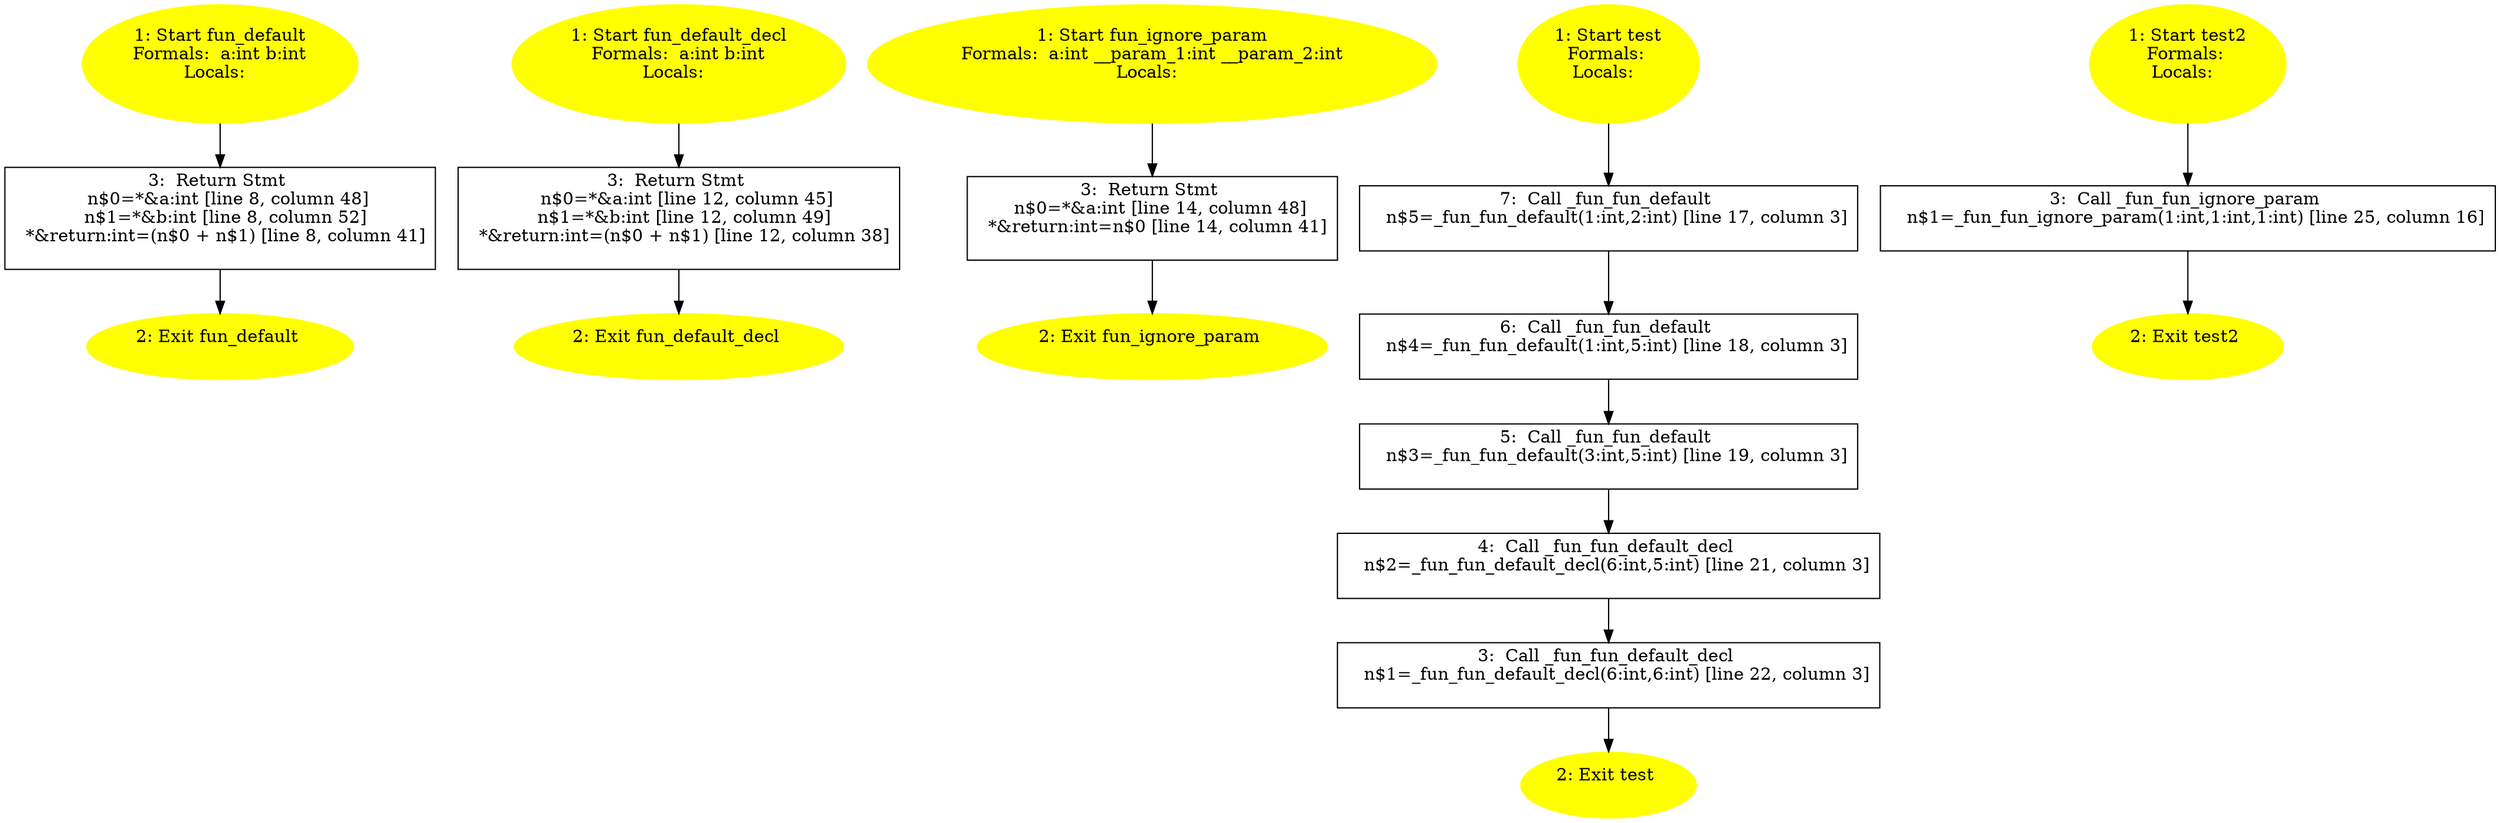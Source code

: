 /* @generated */
digraph cfg {
"fun_default#3756902107033500271.2ec7d2bd4212c5f505ea908a5f86109a_1" [label="1: Start fun_default\nFormals:  a:int b:int\nLocals:  \n  " color=yellow style=filled]
	

	 "fun_default#3756902107033500271.2ec7d2bd4212c5f505ea908a5f86109a_1" -> "fun_default#3756902107033500271.2ec7d2bd4212c5f505ea908a5f86109a_3" ;
"fun_default#3756902107033500271.2ec7d2bd4212c5f505ea908a5f86109a_2" [label="2: Exit fun_default \n  " color=yellow style=filled]
	

"fun_default#3756902107033500271.2ec7d2bd4212c5f505ea908a5f86109a_3" [label="3:  Return Stmt \n   n$0=*&a:int [line 8, column 48]\n  n$1=*&b:int [line 8, column 52]\n  *&return:int=(n$0 + n$1) [line 8, column 41]\n " shape="box"]
	

	 "fun_default#3756902107033500271.2ec7d2bd4212c5f505ea908a5f86109a_3" -> "fun_default#3756902107033500271.2ec7d2bd4212c5f505ea908a5f86109a_2" ;
"fun_default_decl#2242811051034255145.cfa4c1bed9f6b81332cbfea2722a24d0_1" [label="1: Start fun_default_decl\nFormals:  a:int b:int\nLocals:  \n  " color=yellow style=filled]
	

	 "fun_default_decl#2242811051034255145.cfa4c1bed9f6b81332cbfea2722a24d0_1" -> "fun_default_decl#2242811051034255145.cfa4c1bed9f6b81332cbfea2722a24d0_3" ;
"fun_default_decl#2242811051034255145.cfa4c1bed9f6b81332cbfea2722a24d0_2" [label="2: Exit fun_default_decl \n  " color=yellow style=filled]
	

"fun_default_decl#2242811051034255145.cfa4c1bed9f6b81332cbfea2722a24d0_3" [label="3:  Return Stmt \n   n$0=*&a:int [line 12, column 45]\n  n$1=*&b:int [line 12, column 49]\n  *&return:int=(n$0 + n$1) [line 12, column 38]\n " shape="box"]
	

	 "fun_default_decl#2242811051034255145.cfa4c1bed9f6b81332cbfea2722a24d0_3" -> "fun_default_decl#2242811051034255145.cfa4c1bed9f6b81332cbfea2722a24d0_2" ;
"fun_ignore_param#16945920541083530946.f4a6287781e779dff615587871d0273e_1" [label="1: Start fun_ignore_param\nFormals:  a:int __param_1:int __param_2:int\nLocals:  \n  " color=yellow style=filled]
	

	 "fun_ignore_param#16945920541083530946.f4a6287781e779dff615587871d0273e_1" -> "fun_ignore_param#16945920541083530946.f4a6287781e779dff615587871d0273e_3" ;
"fun_ignore_param#16945920541083530946.f4a6287781e779dff615587871d0273e_2" [label="2: Exit fun_ignore_param \n  " color=yellow style=filled]
	

"fun_ignore_param#16945920541083530946.f4a6287781e779dff615587871d0273e_3" [label="3:  Return Stmt \n   n$0=*&a:int [line 14, column 48]\n  *&return:int=n$0 [line 14, column 41]\n " shape="box"]
	

	 "fun_ignore_param#16945920541083530946.f4a6287781e779dff615587871d0273e_3" -> "fun_ignore_param#16945920541083530946.f4a6287781e779dff615587871d0273e_2" ;
"test#18241244337164948030.afc14f193ad97442f67ac7183be789bc_1" [label="1: Start test\nFormals: \nLocals:  \n  " color=yellow style=filled]
	

	 "test#18241244337164948030.afc14f193ad97442f67ac7183be789bc_1" -> "test#18241244337164948030.afc14f193ad97442f67ac7183be789bc_7" ;
"test#18241244337164948030.afc14f193ad97442f67ac7183be789bc_2" [label="2: Exit test \n  " color=yellow style=filled]
	

"test#18241244337164948030.afc14f193ad97442f67ac7183be789bc_3" [label="3:  Call _fun_fun_default_decl \n   n$1=_fun_fun_default_decl(6:int,6:int) [line 22, column 3]\n " shape="box"]
	

	 "test#18241244337164948030.afc14f193ad97442f67ac7183be789bc_3" -> "test#18241244337164948030.afc14f193ad97442f67ac7183be789bc_2" ;
"test#18241244337164948030.afc14f193ad97442f67ac7183be789bc_4" [label="4:  Call _fun_fun_default_decl \n   n$2=_fun_fun_default_decl(6:int,5:int) [line 21, column 3]\n " shape="box"]
	

	 "test#18241244337164948030.afc14f193ad97442f67ac7183be789bc_4" -> "test#18241244337164948030.afc14f193ad97442f67ac7183be789bc_3" ;
"test#18241244337164948030.afc14f193ad97442f67ac7183be789bc_5" [label="5:  Call _fun_fun_default \n   n$3=_fun_fun_default(3:int,5:int) [line 19, column 3]\n " shape="box"]
	

	 "test#18241244337164948030.afc14f193ad97442f67ac7183be789bc_5" -> "test#18241244337164948030.afc14f193ad97442f67ac7183be789bc_4" ;
"test#18241244337164948030.afc14f193ad97442f67ac7183be789bc_6" [label="6:  Call _fun_fun_default \n   n$4=_fun_fun_default(1:int,5:int) [line 18, column 3]\n " shape="box"]
	

	 "test#18241244337164948030.afc14f193ad97442f67ac7183be789bc_6" -> "test#18241244337164948030.afc14f193ad97442f67ac7183be789bc_5" ;
"test#18241244337164948030.afc14f193ad97442f67ac7183be789bc_7" [label="7:  Call _fun_fun_default \n   n$5=_fun_fun_default(1:int,2:int) [line 17, column 3]\n " shape="box"]
	

	 "test#18241244337164948030.afc14f193ad97442f67ac7183be789bc_7" -> "test#18241244337164948030.afc14f193ad97442f67ac7183be789bc_6" ;
"test2#3587805488049044947.69e45cfdc4e36a6f741ce3985858724b_1" [label="1: Start test2\nFormals: \nLocals:  \n  " color=yellow style=filled]
	

	 "test2#3587805488049044947.69e45cfdc4e36a6f741ce3985858724b_1" -> "test2#3587805488049044947.69e45cfdc4e36a6f741ce3985858724b_3" ;
"test2#3587805488049044947.69e45cfdc4e36a6f741ce3985858724b_2" [label="2: Exit test2 \n  " color=yellow style=filled]
	

"test2#3587805488049044947.69e45cfdc4e36a6f741ce3985858724b_3" [label="3:  Call _fun_fun_ignore_param \n   n$1=_fun_fun_ignore_param(1:int,1:int,1:int) [line 25, column 16]\n " shape="box"]
	

	 "test2#3587805488049044947.69e45cfdc4e36a6f741ce3985858724b_3" -> "test2#3587805488049044947.69e45cfdc4e36a6f741ce3985858724b_2" ;
}
